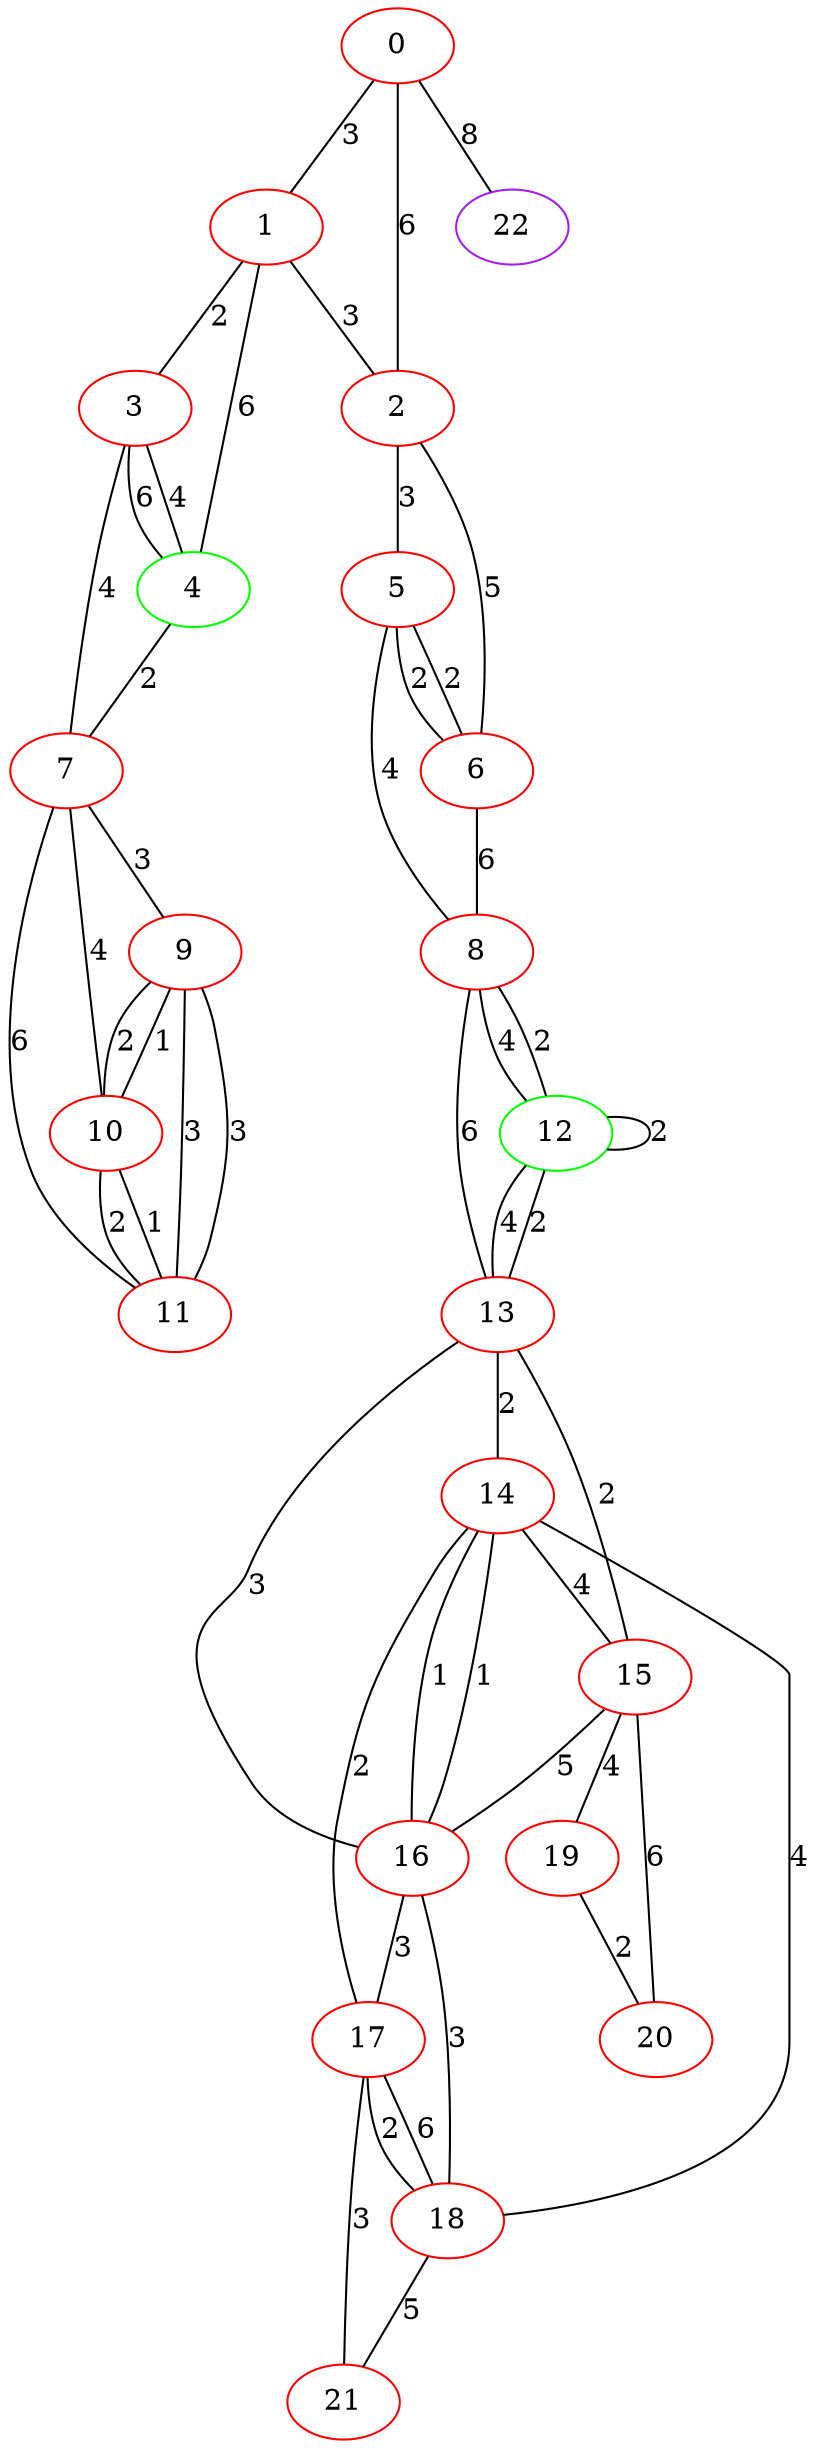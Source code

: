 graph "" {
0 [color=red, weight=1];
1 [color=red, weight=1];
2 [color=red, weight=1];
3 [color=red, weight=1];
4 [color=green, weight=2];
5 [color=red, weight=1];
6 [color=red, weight=1];
7 [color=red, weight=1];
8 [color=red, weight=1];
9 [color=red, weight=1];
10 [color=red, weight=1];
11 [color=red, weight=1];
12 [color=green, weight=2];
13 [color=red, weight=1];
14 [color=red, weight=1];
15 [color=red, weight=1];
16 [color=red, weight=1];
17 [color=red, weight=1];
18 [color=red, weight=1];
19 [color=red, weight=1];
20 [color=red, weight=1];
21 [color=red, weight=1];
22 [color=purple, weight=4];
0 -- 1  [key=0, label=3];
0 -- 2  [key=0, label=6];
0 -- 22  [key=0, label=8];
1 -- 2  [key=0, label=3];
1 -- 3  [key=0, label=2];
1 -- 4  [key=0, label=6];
2 -- 5  [key=0, label=3];
2 -- 6  [key=0, label=5];
3 -- 4  [key=0, label=4];
3 -- 4  [key=1, label=6];
3 -- 7  [key=0, label=4];
4 -- 7  [key=0, label=2];
5 -- 8  [key=0, label=4];
5 -- 6  [key=0, label=2];
5 -- 6  [key=1, label=2];
6 -- 8  [key=0, label=6];
7 -- 11  [key=0, label=6];
7 -- 9  [key=0, label=3];
7 -- 10  [key=0, label=4];
8 -- 12  [key=0, label=2];
8 -- 12  [key=1, label=4];
8 -- 13  [key=0, label=6];
9 -- 10  [key=0, label=1];
9 -- 10  [key=1, label=2];
9 -- 11  [key=0, label=3];
9 -- 11  [key=1, label=3];
10 -- 11  [key=0, label=2];
10 -- 11  [key=1, label=1];
12 -- 12  [key=0, label=2];
12 -- 13  [key=0, label=4];
12 -- 13  [key=1, label=2];
13 -- 16  [key=0, label=3];
13 -- 14  [key=0, label=2];
13 -- 15  [key=0, label=2];
14 -- 16  [key=0, label=1];
14 -- 16  [key=1, label=1];
14 -- 17  [key=0, label=2];
14 -- 18  [key=0, label=4];
14 -- 15  [key=0, label=4];
15 -- 16  [key=0, label=5];
15 -- 19  [key=0, label=4];
15 -- 20  [key=0, label=6];
16 -- 17  [key=0, label=3];
16 -- 18  [key=0, label=3];
17 -- 18  [key=0, label=2];
17 -- 18  [key=1, label=6];
17 -- 21  [key=0, label=3];
18 -- 21  [key=0, label=5];
19 -- 20  [key=0, label=2];
}
